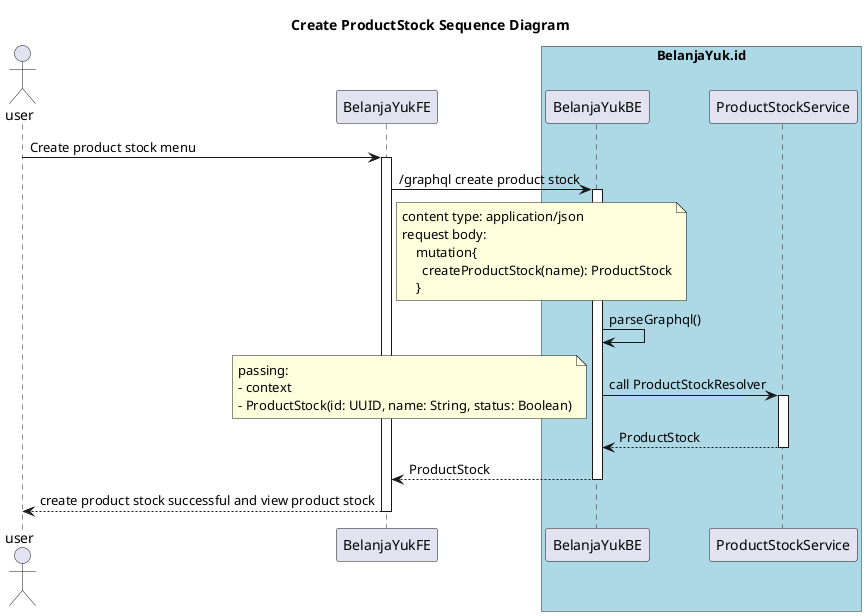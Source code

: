 @startuml
title: Create ProductStock Sequence Diagram
actor user
participant BelanjaYukFE
box "BelanjaYuk.id" #LightBlue
participant BelanjaYukBE
participant ProductStockService
end box

user -> BelanjaYukFE ++ : Create product stock menu
BelanjaYukFE -> BelanjaYukBE ++ : /graphql create product stock
    note right of BelanjaYukFE
    content type: application/json
    request body:
        mutation{
          createProductStock(name): ProductStock
        }
    end note
BelanjaYukBE -> BelanjaYukBE : parseGraphql()
BelanjaYukBE -> ProductStockService ++ : call ProductStockResolver
    note left
    passing:
    - context
    - ProductStock(id: UUID, name: String, status: Boolean)
    end note
ProductStockService --> BelanjaYukBE -- : ProductStock
BelanjaYukBE --> BelanjaYukFE -- : ProductStock
BelanjaYukFE --> user -- : create product stock successful and view product stock
@enduml